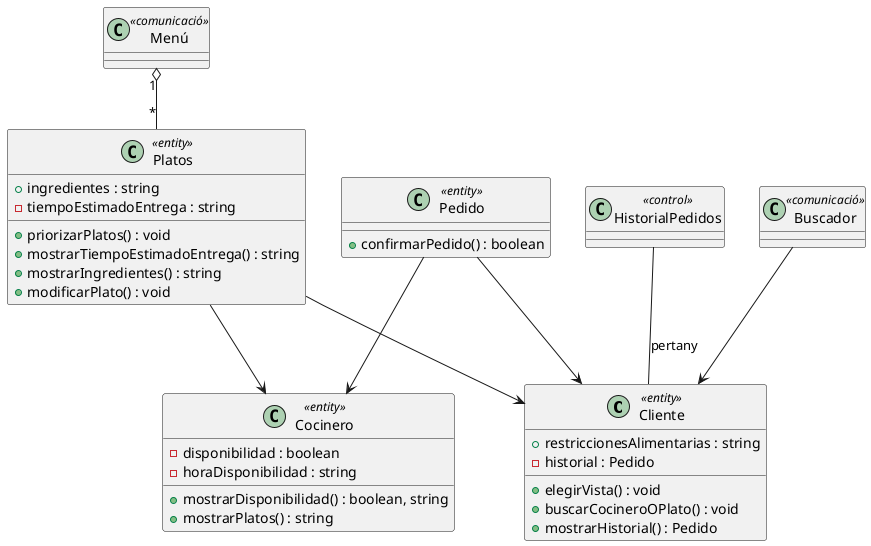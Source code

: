 @startuml

class Cliente <<entity>>
{
   +restriccionesAlimentarias : string
   +elegirVista() : void   
   +buscarCocineroOPlato() : void
   -historial : Pedido
   +mostrarHistorial() : Pedido
}
class Cocinero <<entity>>
{
   -disponibilidad : boolean
   -horaDisponibilidad : string
   +mostrarDisponibilidad() : boolean, string
   +mostrarPlatos() : string
}
class Pedido <<entity>>
{
   +confirmarPedido() : boolean
}
class Platos <<entity>>
{
   +ingredientes : string
   -tiempoEstimadoEntrega : string
   +priorizarPlatos() : void
   +mostrarTiempoEstimadoEntrega() : string
   +mostrarIngredientes() : string
   +modificarPlato() : void
}

class Menú <<comunicació>>
class Buscador <<comunicació>>
class HistorialPedidos <<control>>
Pedido --> Cliente
Pedido --> Cocinero
Platos --> Cliente
Platos --> Cocinero
HistorialPedidos -- Cliente : pertany
Menú "1" o-- "*" Platos
Buscador --> Cliente
@enduml
